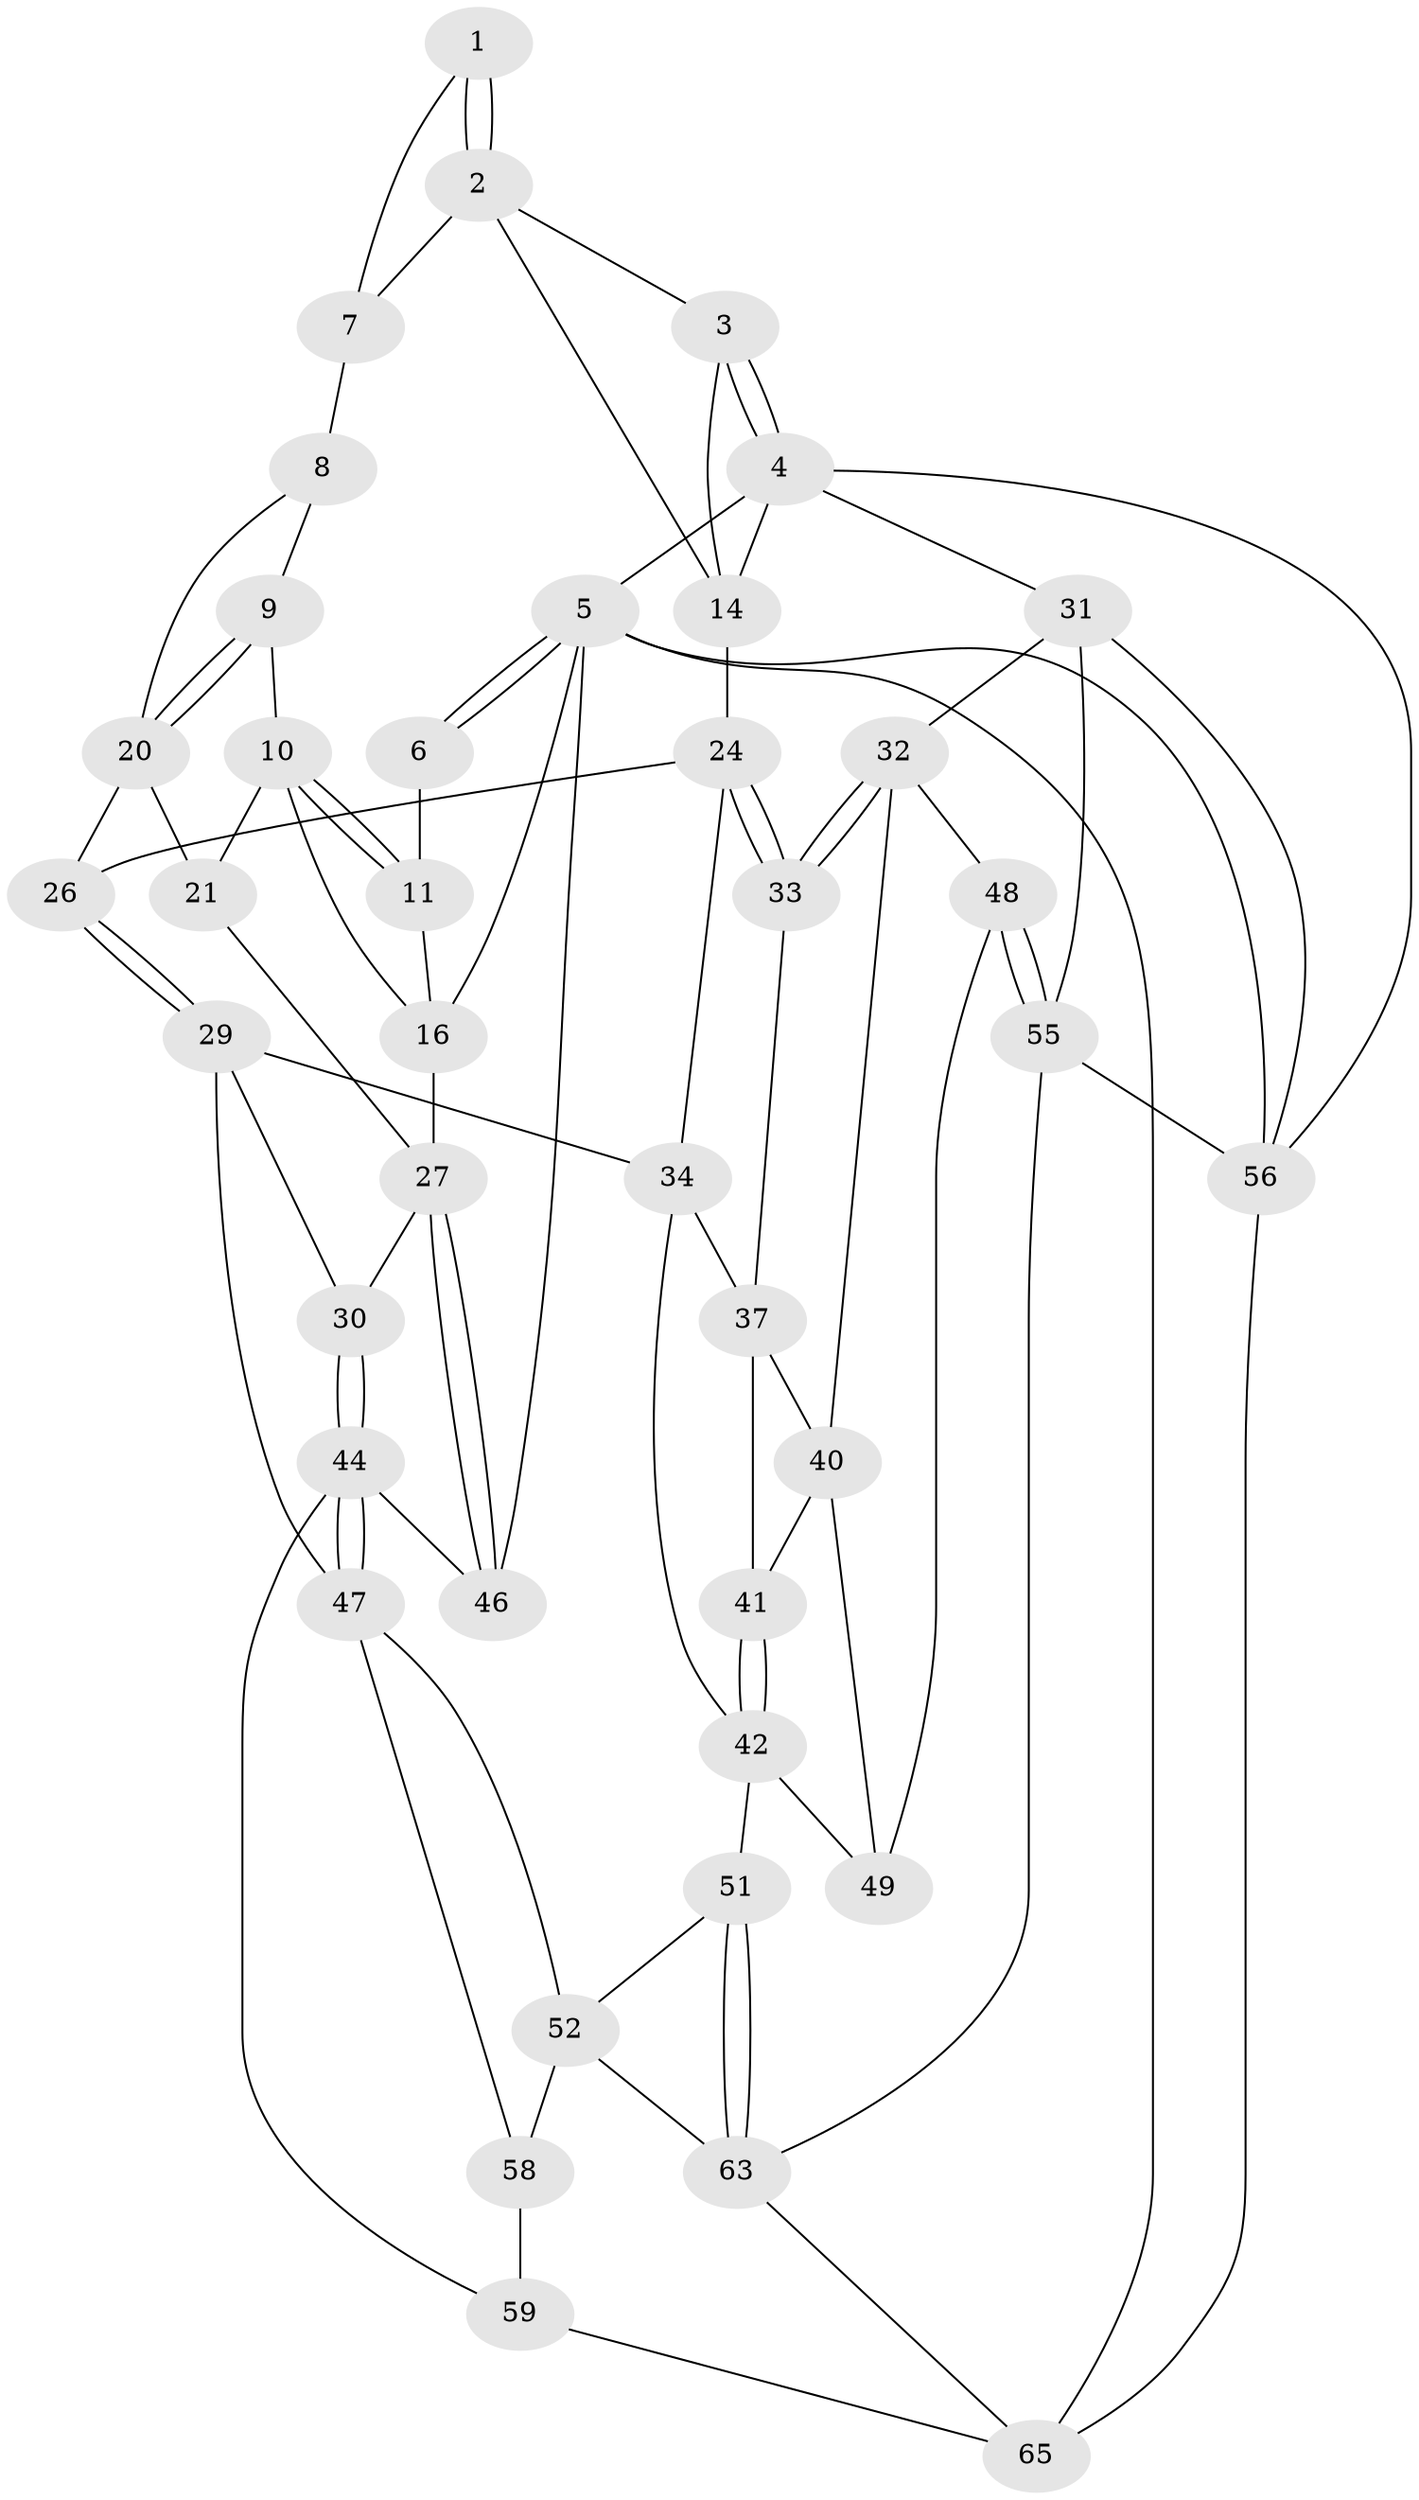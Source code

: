 // Generated by graph-tools (version 1.1) at 2025/52/02/27/25 19:52:43]
// undirected, 41 vertices, 88 edges
graph export_dot {
graph [start="1"]
  node [color=gray90,style=filled];
  1 [pos="+0.3860628994646832+0"];
  2 [pos="+0.7793956665000589+0",super="+13"];
  3 [pos="+0.7888113568147225+0"];
  4 [pos="+1+0",super="+23"];
  5 [pos="+0+0",super="+57"];
  6 [pos="+0.16445341035003666+0"];
  7 [pos="+0.3952604601595781+0",super="+12"];
  8 [pos="+0.35438675071990394+0.06077462277807933",super="+18"];
  9 [pos="+0.2610762007795294+0.12455760169343483"];
  10 [pos="+0.24197276559822428+0.11397306433079643",super="+19"];
  11 [pos="+0.1697673677573968+0"];
  14 [pos="+0.9573306889161409+0.16020873954151624",super="+15"];
  16 [pos="+0.09904363629456357+0.10649596036438973",super="+17"];
  20 [pos="+0.30816731080805465+0.23335342254680905",super="+22"];
  21 [pos="+0.09565282906128175+0.22126264562620915"];
  24 [pos="+0.7415821731636554+0.2999786722471868",super="+25"];
  26 [pos="+0.3830260552966209+0.31518438442066005"];
  27 [pos="+0+0.34620300723150804",super="+28"];
  29 [pos="+0.23579160666279947+0.42143657856628086",super="+36"];
  30 [pos="+0.07474036496437265+0.414662195068454"];
  31 [pos="+1+0.4216681607962415",super="+54"];
  32 [pos="+1+0.42519453495652587",super="+39"];
  33 [pos="+0.7738796842247218+0.3601224652645966"];
  34 [pos="+0.47127834164537236+0.40719183021072025",super="+35"];
  37 [pos="+0.7585970251009169+0.42424727031643966",super="+38"];
  40 [pos="+0.7578909875766848+0.46029978425133744",super="+43"];
  41 [pos="+0.5207323713531659+0.5363657890917611"];
  42 [pos="+0.4901716415015858+0.6537220068206908",super="+50"];
  44 [pos="+0.10661917786124771+0.6210880605931106",super="+45"];
  46 [pos="+0+0.7343519085221595"];
  47 [pos="+0.2551014181284072+0.6954922800088366",super="+53"];
  48 [pos="+0.8478453609549373+0.7464822613565469"];
  49 [pos="+0.6608150102611017+0.7148318092500054"];
  51 [pos="+0.49502332041430963+0.765616048464802"];
  52 [pos="+0.3975705605930736+0.7550052679170134",super="+60"];
  55 [pos="+1+1",super="+62"];
  56 [pos="+1+1",super="+67"];
  58 [pos="+0.196141388293478+0.8082598652342937",super="+61"];
  59 [pos="+0.13261970314777477+0.8293383140472805",super="+64"];
  63 [pos="+0.4952581584604064+0.767322018413853",super="+66"];
  65 [pos="+0+1",super="+68"];
  1 -- 2;
  1 -- 2;
  1 -- 7;
  2 -- 3;
  2 -- 14;
  2 -- 7;
  3 -- 4;
  3 -- 4;
  3 -- 14;
  4 -- 5;
  4 -- 56;
  4 -- 14;
  4 -- 31;
  5 -- 6;
  5 -- 6;
  5 -- 16;
  5 -- 56;
  5 -- 65;
  5 -- 46;
  6 -- 11;
  7 -- 8 [weight=2];
  8 -- 9;
  8 -- 20;
  9 -- 10;
  9 -- 20;
  9 -- 20;
  10 -- 11;
  10 -- 11;
  10 -- 16;
  10 -- 21;
  11 -- 16;
  14 -- 24;
  16 -- 27;
  20 -- 21;
  20 -- 26;
  21 -- 27;
  24 -- 33;
  24 -- 33;
  24 -- 26;
  24 -- 34;
  26 -- 29;
  26 -- 29;
  27 -- 46;
  27 -- 46;
  27 -- 30;
  29 -- 30;
  29 -- 47;
  29 -- 34;
  30 -- 44;
  30 -- 44;
  31 -- 32;
  31 -- 56;
  31 -- 55;
  32 -- 33;
  32 -- 33;
  32 -- 40;
  32 -- 48;
  33 -- 37;
  34 -- 37;
  34 -- 42;
  37 -- 40;
  37 -- 41;
  40 -- 41;
  40 -- 49;
  41 -- 42;
  41 -- 42;
  42 -- 49;
  42 -- 51;
  44 -- 47;
  44 -- 47;
  44 -- 59;
  44 -- 46;
  47 -- 58;
  47 -- 52;
  48 -- 49;
  48 -- 55;
  48 -- 55;
  51 -- 52;
  51 -- 63;
  51 -- 63;
  52 -- 58;
  52 -- 63;
  55 -- 56;
  55 -- 63;
  56 -- 65;
  58 -- 59 [weight=2];
  59 -- 65;
  63 -- 65;
}
